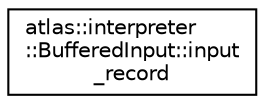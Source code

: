 digraph "Graphical Class Hierarchy"
{
  edge [fontname="Helvetica",fontsize="10",labelfontname="Helvetica",labelfontsize="10"];
  node [fontname="Helvetica",fontsize="10",shape=record];
  rankdir="LR";
  Node1 [label="atlas::interpreter\l::BufferedInput::input\l_record",height=0.2,width=0.4,color="black", fillcolor="white", style="filled",URL="$structatlas_1_1interpreter_1_1BufferedInput_1_1input__record.html"];
}
